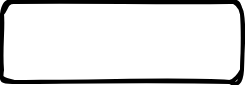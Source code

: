 <mxfile version="14.8.5" type="github" pages="2">
  <diagram id="HMUfEcPvsCLcHgVx3CYw" name="blobstore">
    <mxGraphModel dx="981" dy="637" grid="1" gridSize="10" guides="1" tooltips="1" connect="1" arrows="1" fold="1" page="1" pageScale="1" pageWidth="827" pageHeight="1169" math="0" shadow="0">
      <root>
        <mxCell id="0" />
        <mxCell id="1" parent="0" />
        <mxCell id="B6a7d6wk-cUrUSGxnQIa-1" value="" style="rounded=1;whiteSpace=wrap;html=1;strokeWidth=2;fillWeight=4;hachureGap=8;hachureAngle=45;sketch=1;fillColor=#FFFFFF;" vertex="1" parent="1">
          <mxGeometry x="40" y="40" width="120" height="40" as="geometry" />
        </mxCell>
      </root>
    </mxGraphModel>
  </diagram>
  <diagram id="5hm3U9hjmPRmfpAsOI34" name="blobstore_io">
    <mxGraphModel dx="1422" dy="924" grid="1" gridSize="10" guides="1" tooltips="1" connect="1" arrows="1" fold="1" page="1" pageScale="1" pageWidth="827" pageHeight="1169" math="0" shadow="0">
      <root>
        <mxCell id="mbzQwVN3vlLNx5ZGX1TV-0" />
        <mxCell id="mbzQwVN3vlLNx5ZGX1TV-1" parent="mbzQwVN3vlLNx5ZGX1TV-0" />
      </root>
    </mxGraphModel>
  </diagram>
</mxfile>
